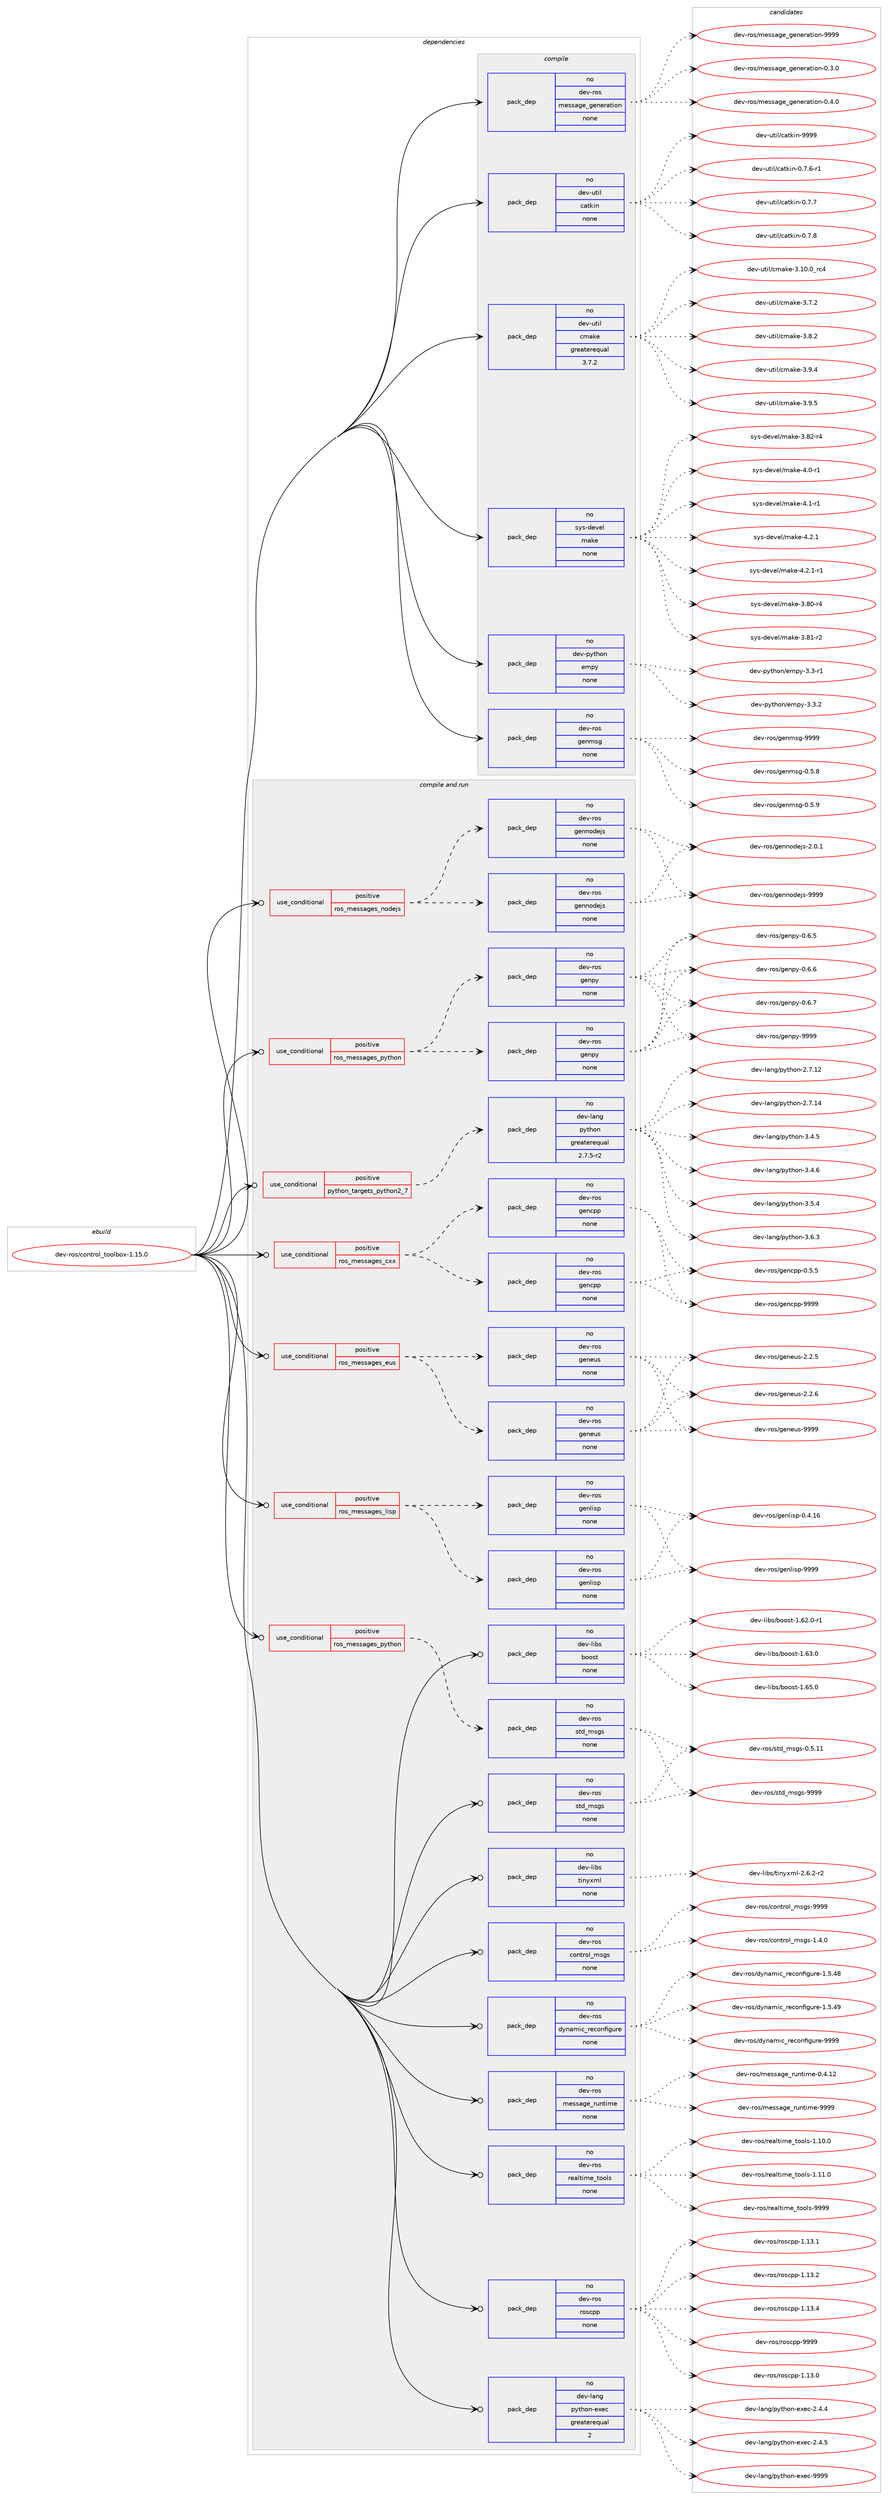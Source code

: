 digraph prolog {

# *************
# Graph options
# *************

newrank=true;
concentrate=true;
compound=true;
graph [rankdir=LR,fontname=Helvetica,fontsize=10,ranksep=1.5];#, ranksep=2.5, nodesep=0.2];
edge  [arrowhead=vee];
node  [fontname=Helvetica,fontsize=10];

# **********
# The ebuild
# **********

subgraph cluster_leftcol {
color=gray;
rank=same;
label=<<i>ebuild</i>>;
id [label="dev-ros/control_toolbox-1.15.0", color=red, width=4, href="../dev-ros/control_toolbox-1.15.0.svg"];
}

# ****************
# The dependencies
# ****************

subgraph cluster_midcol {
color=gray;
label=<<i>dependencies</i>>;
subgraph cluster_compile {
fillcolor="#eeeeee";
style=filled;
label=<<i>compile</i>>;
subgraph pack150095 {
dependency199056 [label=<<TABLE BORDER="0" CELLBORDER="1" CELLSPACING="0" CELLPADDING="4" WIDTH="220"><TR><TD ROWSPAN="6" CELLPADDING="30">pack_dep</TD></TR><TR><TD WIDTH="110">no</TD></TR><TR><TD>dev-python</TD></TR><TR><TD>empy</TD></TR><TR><TD>none</TD></TR><TR><TD></TD></TR></TABLE>>, shape=none, color=blue];
}
id:e -> dependency199056:w [weight=20,style="solid",arrowhead="vee"];
subgraph pack150096 {
dependency199057 [label=<<TABLE BORDER="0" CELLBORDER="1" CELLSPACING="0" CELLPADDING="4" WIDTH="220"><TR><TD ROWSPAN="6" CELLPADDING="30">pack_dep</TD></TR><TR><TD WIDTH="110">no</TD></TR><TR><TD>dev-ros</TD></TR><TR><TD>genmsg</TD></TR><TR><TD>none</TD></TR><TR><TD></TD></TR></TABLE>>, shape=none, color=blue];
}
id:e -> dependency199057:w [weight=20,style="solid",arrowhead="vee"];
subgraph pack150097 {
dependency199058 [label=<<TABLE BORDER="0" CELLBORDER="1" CELLSPACING="0" CELLPADDING="4" WIDTH="220"><TR><TD ROWSPAN="6" CELLPADDING="30">pack_dep</TD></TR><TR><TD WIDTH="110">no</TD></TR><TR><TD>dev-ros</TD></TR><TR><TD>message_generation</TD></TR><TR><TD>none</TD></TR><TR><TD></TD></TR></TABLE>>, shape=none, color=blue];
}
id:e -> dependency199058:w [weight=20,style="solid",arrowhead="vee"];
subgraph pack150098 {
dependency199059 [label=<<TABLE BORDER="0" CELLBORDER="1" CELLSPACING="0" CELLPADDING="4" WIDTH="220"><TR><TD ROWSPAN="6" CELLPADDING="30">pack_dep</TD></TR><TR><TD WIDTH="110">no</TD></TR><TR><TD>dev-util</TD></TR><TR><TD>catkin</TD></TR><TR><TD>none</TD></TR><TR><TD></TD></TR></TABLE>>, shape=none, color=blue];
}
id:e -> dependency199059:w [weight=20,style="solid",arrowhead="vee"];
subgraph pack150099 {
dependency199060 [label=<<TABLE BORDER="0" CELLBORDER="1" CELLSPACING="0" CELLPADDING="4" WIDTH="220"><TR><TD ROWSPAN="6" CELLPADDING="30">pack_dep</TD></TR><TR><TD WIDTH="110">no</TD></TR><TR><TD>dev-util</TD></TR><TR><TD>cmake</TD></TR><TR><TD>greaterequal</TD></TR><TR><TD>3.7.2</TD></TR></TABLE>>, shape=none, color=blue];
}
id:e -> dependency199060:w [weight=20,style="solid",arrowhead="vee"];
subgraph pack150100 {
dependency199061 [label=<<TABLE BORDER="0" CELLBORDER="1" CELLSPACING="0" CELLPADDING="4" WIDTH="220"><TR><TD ROWSPAN="6" CELLPADDING="30">pack_dep</TD></TR><TR><TD WIDTH="110">no</TD></TR><TR><TD>sys-devel</TD></TR><TR><TD>make</TD></TR><TR><TD>none</TD></TR><TR><TD></TD></TR></TABLE>>, shape=none, color=blue];
}
id:e -> dependency199061:w [weight=20,style="solid",arrowhead="vee"];
}
subgraph cluster_compileandrun {
fillcolor="#eeeeee";
style=filled;
label=<<i>compile and run</i>>;
subgraph cond44974 {
dependency199062 [label=<<TABLE BORDER="0" CELLBORDER="1" CELLSPACING="0" CELLPADDING="4"><TR><TD ROWSPAN="3" CELLPADDING="10">use_conditional</TD></TR><TR><TD>positive</TD></TR><TR><TD>python_targets_python2_7</TD></TR></TABLE>>, shape=none, color=red];
subgraph pack150101 {
dependency199063 [label=<<TABLE BORDER="0" CELLBORDER="1" CELLSPACING="0" CELLPADDING="4" WIDTH="220"><TR><TD ROWSPAN="6" CELLPADDING="30">pack_dep</TD></TR><TR><TD WIDTH="110">no</TD></TR><TR><TD>dev-lang</TD></TR><TR><TD>python</TD></TR><TR><TD>greaterequal</TD></TR><TR><TD>2.7.5-r2</TD></TR></TABLE>>, shape=none, color=blue];
}
dependency199062:e -> dependency199063:w [weight=20,style="dashed",arrowhead="vee"];
}
id:e -> dependency199062:w [weight=20,style="solid",arrowhead="odotvee"];
subgraph cond44975 {
dependency199064 [label=<<TABLE BORDER="0" CELLBORDER="1" CELLSPACING="0" CELLPADDING="4"><TR><TD ROWSPAN="3" CELLPADDING="10">use_conditional</TD></TR><TR><TD>positive</TD></TR><TR><TD>ros_messages_cxx</TD></TR></TABLE>>, shape=none, color=red];
subgraph pack150102 {
dependency199065 [label=<<TABLE BORDER="0" CELLBORDER="1" CELLSPACING="0" CELLPADDING="4" WIDTH="220"><TR><TD ROWSPAN="6" CELLPADDING="30">pack_dep</TD></TR><TR><TD WIDTH="110">no</TD></TR><TR><TD>dev-ros</TD></TR><TR><TD>gencpp</TD></TR><TR><TD>none</TD></TR><TR><TD></TD></TR></TABLE>>, shape=none, color=blue];
}
dependency199064:e -> dependency199065:w [weight=20,style="dashed",arrowhead="vee"];
subgraph pack150103 {
dependency199066 [label=<<TABLE BORDER="0" CELLBORDER="1" CELLSPACING="0" CELLPADDING="4" WIDTH="220"><TR><TD ROWSPAN="6" CELLPADDING="30">pack_dep</TD></TR><TR><TD WIDTH="110">no</TD></TR><TR><TD>dev-ros</TD></TR><TR><TD>gencpp</TD></TR><TR><TD>none</TD></TR><TR><TD></TD></TR></TABLE>>, shape=none, color=blue];
}
dependency199064:e -> dependency199066:w [weight=20,style="dashed",arrowhead="vee"];
}
id:e -> dependency199064:w [weight=20,style="solid",arrowhead="odotvee"];
subgraph cond44976 {
dependency199067 [label=<<TABLE BORDER="0" CELLBORDER="1" CELLSPACING="0" CELLPADDING="4"><TR><TD ROWSPAN="3" CELLPADDING="10">use_conditional</TD></TR><TR><TD>positive</TD></TR><TR><TD>ros_messages_eus</TD></TR></TABLE>>, shape=none, color=red];
subgraph pack150104 {
dependency199068 [label=<<TABLE BORDER="0" CELLBORDER="1" CELLSPACING="0" CELLPADDING="4" WIDTH="220"><TR><TD ROWSPAN="6" CELLPADDING="30">pack_dep</TD></TR><TR><TD WIDTH="110">no</TD></TR><TR><TD>dev-ros</TD></TR><TR><TD>geneus</TD></TR><TR><TD>none</TD></TR><TR><TD></TD></TR></TABLE>>, shape=none, color=blue];
}
dependency199067:e -> dependency199068:w [weight=20,style="dashed",arrowhead="vee"];
subgraph pack150105 {
dependency199069 [label=<<TABLE BORDER="0" CELLBORDER="1" CELLSPACING="0" CELLPADDING="4" WIDTH="220"><TR><TD ROWSPAN="6" CELLPADDING="30">pack_dep</TD></TR><TR><TD WIDTH="110">no</TD></TR><TR><TD>dev-ros</TD></TR><TR><TD>geneus</TD></TR><TR><TD>none</TD></TR><TR><TD></TD></TR></TABLE>>, shape=none, color=blue];
}
dependency199067:e -> dependency199069:w [weight=20,style="dashed",arrowhead="vee"];
}
id:e -> dependency199067:w [weight=20,style="solid",arrowhead="odotvee"];
subgraph cond44977 {
dependency199070 [label=<<TABLE BORDER="0" CELLBORDER="1" CELLSPACING="0" CELLPADDING="4"><TR><TD ROWSPAN="3" CELLPADDING="10">use_conditional</TD></TR><TR><TD>positive</TD></TR><TR><TD>ros_messages_lisp</TD></TR></TABLE>>, shape=none, color=red];
subgraph pack150106 {
dependency199071 [label=<<TABLE BORDER="0" CELLBORDER="1" CELLSPACING="0" CELLPADDING="4" WIDTH="220"><TR><TD ROWSPAN="6" CELLPADDING="30">pack_dep</TD></TR><TR><TD WIDTH="110">no</TD></TR><TR><TD>dev-ros</TD></TR><TR><TD>genlisp</TD></TR><TR><TD>none</TD></TR><TR><TD></TD></TR></TABLE>>, shape=none, color=blue];
}
dependency199070:e -> dependency199071:w [weight=20,style="dashed",arrowhead="vee"];
subgraph pack150107 {
dependency199072 [label=<<TABLE BORDER="0" CELLBORDER="1" CELLSPACING="0" CELLPADDING="4" WIDTH="220"><TR><TD ROWSPAN="6" CELLPADDING="30">pack_dep</TD></TR><TR><TD WIDTH="110">no</TD></TR><TR><TD>dev-ros</TD></TR><TR><TD>genlisp</TD></TR><TR><TD>none</TD></TR><TR><TD></TD></TR></TABLE>>, shape=none, color=blue];
}
dependency199070:e -> dependency199072:w [weight=20,style="dashed",arrowhead="vee"];
}
id:e -> dependency199070:w [weight=20,style="solid",arrowhead="odotvee"];
subgraph cond44978 {
dependency199073 [label=<<TABLE BORDER="0" CELLBORDER="1" CELLSPACING="0" CELLPADDING="4"><TR><TD ROWSPAN="3" CELLPADDING="10">use_conditional</TD></TR><TR><TD>positive</TD></TR><TR><TD>ros_messages_nodejs</TD></TR></TABLE>>, shape=none, color=red];
subgraph pack150108 {
dependency199074 [label=<<TABLE BORDER="0" CELLBORDER="1" CELLSPACING="0" CELLPADDING="4" WIDTH="220"><TR><TD ROWSPAN="6" CELLPADDING="30">pack_dep</TD></TR><TR><TD WIDTH="110">no</TD></TR><TR><TD>dev-ros</TD></TR><TR><TD>gennodejs</TD></TR><TR><TD>none</TD></TR><TR><TD></TD></TR></TABLE>>, shape=none, color=blue];
}
dependency199073:e -> dependency199074:w [weight=20,style="dashed",arrowhead="vee"];
subgraph pack150109 {
dependency199075 [label=<<TABLE BORDER="0" CELLBORDER="1" CELLSPACING="0" CELLPADDING="4" WIDTH="220"><TR><TD ROWSPAN="6" CELLPADDING="30">pack_dep</TD></TR><TR><TD WIDTH="110">no</TD></TR><TR><TD>dev-ros</TD></TR><TR><TD>gennodejs</TD></TR><TR><TD>none</TD></TR><TR><TD></TD></TR></TABLE>>, shape=none, color=blue];
}
dependency199073:e -> dependency199075:w [weight=20,style="dashed",arrowhead="vee"];
}
id:e -> dependency199073:w [weight=20,style="solid",arrowhead="odotvee"];
subgraph cond44979 {
dependency199076 [label=<<TABLE BORDER="0" CELLBORDER="1" CELLSPACING="0" CELLPADDING="4"><TR><TD ROWSPAN="3" CELLPADDING="10">use_conditional</TD></TR><TR><TD>positive</TD></TR><TR><TD>ros_messages_python</TD></TR></TABLE>>, shape=none, color=red];
subgraph pack150110 {
dependency199077 [label=<<TABLE BORDER="0" CELLBORDER="1" CELLSPACING="0" CELLPADDING="4" WIDTH="220"><TR><TD ROWSPAN="6" CELLPADDING="30">pack_dep</TD></TR><TR><TD WIDTH="110">no</TD></TR><TR><TD>dev-ros</TD></TR><TR><TD>genpy</TD></TR><TR><TD>none</TD></TR><TR><TD></TD></TR></TABLE>>, shape=none, color=blue];
}
dependency199076:e -> dependency199077:w [weight=20,style="dashed",arrowhead="vee"];
subgraph pack150111 {
dependency199078 [label=<<TABLE BORDER="0" CELLBORDER="1" CELLSPACING="0" CELLPADDING="4" WIDTH="220"><TR><TD ROWSPAN="6" CELLPADDING="30">pack_dep</TD></TR><TR><TD WIDTH="110">no</TD></TR><TR><TD>dev-ros</TD></TR><TR><TD>genpy</TD></TR><TR><TD>none</TD></TR><TR><TD></TD></TR></TABLE>>, shape=none, color=blue];
}
dependency199076:e -> dependency199078:w [weight=20,style="dashed",arrowhead="vee"];
}
id:e -> dependency199076:w [weight=20,style="solid",arrowhead="odotvee"];
subgraph cond44980 {
dependency199079 [label=<<TABLE BORDER="0" CELLBORDER="1" CELLSPACING="0" CELLPADDING="4"><TR><TD ROWSPAN="3" CELLPADDING="10">use_conditional</TD></TR><TR><TD>positive</TD></TR><TR><TD>ros_messages_python</TD></TR></TABLE>>, shape=none, color=red];
subgraph pack150112 {
dependency199080 [label=<<TABLE BORDER="0" CELLBORDER="1" CELLSPACING="0" CELLPADDING="4" WIDTH="220"><TR><TD ROWSPAN="6" CELLPADDING="30">pack_dep</TD></TR><TR><TD WIDTH="110">no</TD></TR><TR><TD>dev-ros</TD></TR><TR><TD>std_msgs</TD></TR><TR><TD>none</TD></TR><TR><TD></TD></TR></TABLE>>, shape=none, color=blue];
}
dependency199079:e -> dependency199080:w [weight=20,style="dashed",arrowhead="vee"];
}
id:e -> dependency199079:w [weight=20,style="solid",arrowhead="odotvee"];
subgraph pack150113 {
dependency199081 [label=<<TABLE BORDER="0" CELLBORDER="1" CELLSPACING="0" CELLPADDING="4" WIDTH="220"><TR><TD ROWSPAN="6" CELLPADDING="30">pack_dep</TD></TR><TR><TD WIDTH="110">no</TD></TR><TR><TD>dev-lang</TD></TR><TR><TD>python-exec</TD></TR><TR><TD>greaterequal</TD></TR><TR><TD>2</TD></TR></TABLE>>, shape=none, color=blue];
}
id:e -> dependency199081:w [weight=20,style="solid",arrowhead="odotvee"];
subgraph pack150114 {
dependency199082 [label=<<TABLE BORDER="0" CELLBORDER="1" CELLSPACING="0" CELLPADDING="4" WIDTH="220"><TR><TD ROWSPAN="6" CELLPADDING="30">pack_dep</TD></TR><TR><TD WIDTH="110">no</TD></TR><TR><TD>dev-libs</TD></TR><TR><TD>boost</TD></TR><TR><TD>none</TD></TR><TR><TD></TD></TR></TABLE>>, shape=none, color=blue];
}
id:e -> dependency199082:w [weight=20,style="solid",arrowhead="odotvee"];
subgraph pack150115 {
dependency199083 [label=<<TABLE BORDER="0" CELLBORDER="1" CELLSPACING="0" CELLPADDING="4" WIDTH="220"><TR><TD ROWSPAN="6" CELLPADDING="30">pack_dep</TD></TR><TR><TD WIDTH="110">no</TD></TR><TR><TD>dev-libs</TD></TR><TR><TD>tinyxml</TD></TR><TR><TD>none</TD></TR><TR><TD></TD></TR></TABLE>>, shape=none, color=blue];
}
id:e -> dependency199083:w [weight=20,style="solid",arrowhead="odotvee"];
subgraph pack150116 {
dependency199084 [label=<<TABLE BORDER="0" CELLBORDER="1" CELLSPACING="0" CELLPADDING="4" WIDTH="220"><TR><TD ROWSPAN="6" CELLPADDING="30">pack_dep</TD></TR><TR><TD WIDTH="110">no</TD></TR><TR><TD>dev-ros</TD></TR><TR><TD>control_msgs</TD></TR><TR><TD>none</TD></TR><TR><TD></TD></TR></TABLE>>, shape=none, color=blue];
}
id:e -> dependency199084:w [weight=20,style="solid",arrowhead="odotvee"];
subgraph pack150117 {
dependency199085 [label=<<TABLE BORDER="0" CELLBORDER="1" CELLSPACING="0" CELLPADDING="4" WIDTH="220"><TR><TD ROWSPAN="6" CELLPADDING="30">pack_dep</TD></TR><TR><TD WIDTH="110">no</TD></TR><TR><TD>dev-ros</TD></TR><TR><TD>dynamic_reconfigure</TD></TR><TR><TD>none</TD></TR><TR><TD></TD></TR></TABLE>>, shape=none, color=blue];
}
id:e -> dependency199085:w [weight=20,style="solid",arrowhead="odotvee"];
subgraph pack150118 {
dependency199086 [label=<<TABLE BORDER="0" CELLBORDER="1" CELLSPACING="0" CELLPADDING="4" WIDTH="220"><TR><TD ROWSPAN="6" CELLPADDING="30">pack_dep</TD></TR><TR><TD WIDTH="110">no</TD></TR><TR><TD>dev-ros</TD></TR><TR><TD>message_runtime</TD></TR><TR><TD>none</TD></TR><TR><TD></TD></TR></TABLE>>, shape=none, color=blue];
}
id:e -> dependency199086:w [weight=20,style="solid",arrowhead="odotvee"];
subgraph pack150119 {
dependency199087 [label=<<TABLE BORDER="0" CELLBORDER="1" CELLSPACING="0" CELLPADDING="4" WIDTH="220"><TR><TD ROWSPAN="6" CELLPADDING="30">pack_dep</TD></TR><TR><TD WIDTH="110">no</TD></TR><TR><TD>dev-ros</TD></TR><TR><TD>realtime_tools</TD></TR><TR><TD>none</TD></TR><TR><TD></TD></TR></TABLE>>, shape=none, color=blue];
}
id:e -> dependency199087:w [weight=20,style="solid",arrowhead="odotvee"];
subgraph pack150120 {
dependency199088 [label=<<TABLE BORDER="0" CELLBORDER="1" CELLSPACING="0" CELLPADDING="4" WIDTH="220"><TR><TD ROWSPAN="6" CELLPADDING="30">pack_dep</TD></TR><TR><TD WIDTH="110">no</TD></TR><TR><TD>dev-ros</TD></TR><TR><TD>roscpp</TD></TR><TR><TD>none</TD></TR><TR><TD></TD></TR></TABLE>>, shape=none, color=blue];
}
id:e -> dependency199088:w [weight=20,style="solid",arrowhead="odotvee"];
subgraph pack150121 {
dependency199089 [label=<<TABLE BORDER="0" CELLBORDER="1" CELLSPACING="0" CELLPADDING="4" WIDTH="220"><TR><TD ROWSPAN="6" CELLPADDING="30">pack_dep</TD></TR><TR><TD WIDTH="110">no</TD></TR><TR><TD>dev-ros</TD></TR><TR><TD>std_msgs</TD></TR><TR><TD>none</TD></TR><TR><TD></TD></TR></TABLE>>, shape=none, color=blue];
}
id:e -> dependency199089:w [weight=20,style="solid",arrowhead="odotvee"];
}
subgraph cluster_run {
fillcolor="#eeeeee";
style=filled;
label=<<i>run</i>>;
}
}

# **************
# The candidates
# **************

subgraph cluster_choices {
rank=same;
color=gray;
label=<<i>candidates</i>>;

subgraph choice150095 {
color=black;
nodesep=1;
choice1001011184511212111610411111047101109112121455146514511449 [label="dev-python/empy-3.3-r1", color=red, width=4,href="../dev-python/empy-3.3-r1.svg"];
choice1001011184511212111610411111047101109112121455146514650 [label="dev-python/empy-3.3.2", color=red, width=4,href="../dev-python/empy-3.3.2.svg"];
dependency199056:e -> choice1001011184511212111610411111047101109112121455146514511449:w [style=dotted,weight="100"];
dependency199056:e -> choice1001011184511212111610411111047101109112121455146514650:w [style=dotted,weight="100"];
}
subgraph choice150096 {
color=black;
nodesep=1;
choice1001011184511411111547103101110109115103454846534656 [label="dev-ros/genmsg-0.5.8", color=red, width=4,href="../dev-ros/genmsg-0.5.8.svg"];
choice1001011184511411111547103101110109115103454846534657 [label="dev-ros/genmsg-0.5.9", color=red, width=4,href="../dev-ros/genmsg-0.5.9.svg"];
choice10010111845114111115471031011101091151034557575757 [label="dev-ros/genmsg-9999", color=red, width=4,href="../dev-ros/genmsg-9999.svg"];
dependency199057:e -> choice1001011184511411111547103101110109115103454846534656:w [style=dotted,weight="100"];
dependency199057:e -> choice1001011184511411111547103101110109115103454846534657:w [style=dotted,weight="100"];
dependency199057:e -> choice10010111845114111115471031011101091151034557575757:w [style=dotted,weight="100"];
}
subgraph choice150097 {
color=black;
nodesep=1;
choice1001011184511411111547109101115115971031019510310111010111497116105111110454846514648 [label="dev-ros/message_generation-0.3.0", color=red, width=4,href="../dev-ros/message_generation-0.3.0.svg"];
choice1001011184511411111547109101115115971031019510310111010111497116105111110454846524648 [label="dev-ros/message_generation-0.4.0", color=red, width=4,href="../dev-ros/message_generation-0.4.0.svg"];
choice10010111845114111115471091011151159710310195103101110101114971161051111104557575757 [label="dev-ros/message_generation-9999", color=red, width=4,href="../dev-ros/message_generation-9999.svg"];
dependency199058:e -> choice1001011184511411111547109101115115971031019510310111010111497116105111110454846514648:w [style=dotted,weight="100"];
dependency199058:e -> choice1001011184511411111547109101115115971031019510310111010111497116105111110454846524648:w [style=dotted,weight="100"];
dependency199058:e -> choice10010111845114111115471091011151159710310195103101110101114971161051111104557575757:w [style=dotted,weight="100"];
}
subgraph choice150098 {
color=black;
nodesep=1;
choice100101118451171161051084799971161071051104548465546544511449 [label="dev-util/catkin-0.7.6-r1", color=red, width=4,href="../dev-util/catkin-0.7.6-r1.svg"];
choice10010111845117116105108479997116107105110454846554655 [label="dev-util/catkin-0.7.7", color=red, width=4,href="../dev-util/catkin-0.7.7.svg"];
choice10010111845117116105108479997116107105110454846554656 [label="dev-util/catkin-0.7.8", color=red, width=4,href="../dev-util/catkin-0.7.8.svg"];
choice100101118451171161051084799971161071051104557575757 [label="dev-util/catkin-9999", color=red, width=4,href="../dev-util/catkin-9999.svg"];
dependency199059:e -> choice100101118451171161051084799971161071051104548465546544511449:w [style=dotted,weight="100"];
dependency199059:e -> choice10010111845117116105108479997116107105110454846554655:w [style=dotted,weight="100"];
dependency199059:e -> choice10010111845117116105108479997116107105110454846554656:w [style=dotted,weight="100"];
dependency199059:e -> choice100101118451171161051084799971161071051104557575757:w [style=dotted,weight="100"];
}
subgraph choice150099 {
color=black;
nodesep=1;
choice1001011184511711610510847991099710710145514649484648951149952 [label="dev-util/cmake-3.10.0_rc4", color=red, width=4,href="../dev-util/cmake-3.10.0_rc4.svg"];
choice10010111845117116105108479910997107101455146554650 [label="dev-util/cmake-3.7.2", color=red, width=4,href="../dev-util/cmake-3.7.2.svg"];
choice10010111845117116105108479910997107101455146564650 [label="dev-util/cmake-3.8.2", color=red, width=4,href="../dev-util/cmake-3.8.2.svg"];
choice10010111845117116105108479910997107101455146574652 [label="dev-util/cmake-3.9.4", color=red, width=4,href="../dev-util/cmake-3.9.4.svg"];
choice10010111845117116105108479910997107101455146574653 [label="dev-util/cmake-3.9.5", color=red, width=4,href="../dev-util/cmake-3.9.5.svg"];
dependency199060:e -> choice1001011184511711610510847991099710710145514649484648951149952:w [style=dotted,weight="100"];
dependency199060:e -> choice10010111845117116105108479910997107101455146554650:w [style=dotted,weight="100"];
dependency199060:e -> choice10010111845117116105108479910997107101455146564650:w [style=dotted,weight="100"];
dependency199060:e -> choice10010111845117116105108479910997107101455146574652:w [style=dotted,weight="100"];
dependency199060:e -> choice10010111845117116105108479910997107101455146574653:w [style=dotted,weight="100"];
}
subgraph choice150100 {
color=black;
nodesep=1;
choice11512111545100101118101108471099710710145514656484511452 [label="sys-devel/make-3.80-r4", color=red, width=4,href="../sys-devel/make-3.80-r4.svg"];
choice11512111545100101118101108471099710710145514656494511450 [label="sys-devel/make-3.81-r2", color=red, width=4,href="../sys-devel/make-3.81-r2.svg"];
choice11512111545100101118101108471099710710145514656504511452 [label="sys-devel/make-3.82-r4", color=red, width=4,href="../sys-devel/make-3.82-r4.svg"];
choice115121115451001011181011084710997107101455246484511449 [label="sys-devel/make-4.0-r1", color=red, width=4,href="../sys-devel/make-4.0-r1.svg"];
choice115121115451001011181011084710997107101455246494511449 [label="sys-devel/make-4.1-r1", color=red, width=4,href="../sys-devel/make-4.1-r1.svg"];
choice115121115451001011181011084710997107101455246504649 [label="sys-devel/make-4.2.1", color=red, width=4,href="../sys-devel/make-4.2.1.svg"];
choice1151211154510010111810110847109971071014552465046494511449 [label="sys-devel/make-4.2.1-r1", color=red, width=4,href="../sys-devel/make-4.2.1-r1.svg"];
dependency199061:e -> choice11512111545100101118101108471099710710145514656484511452:w [style=dotted,weight="100"];
dependency199061:e -> choice11512111545100101118101108471099710710145514656494511450:w [style=dotted,weight="100"];
dependency199061:e -> choice11512111545100101118101108471099710710145514656504511452:w [style=dotted,weight="100"];
dependency199061:e -> choice115121115451001011181011084710997107101455246484511449:w [style=dotted,weight="100"];
dependency199061:e -> choice115121115451001011181011084710997107101455246494511449:w [style=dotted,weight="100"];
dependency199061:e -> choice115121115451001011181011084710997107101455246504649:w [style=dotted,weight="100"];
dependency199061:e -> choice1151211154510010111810110847109971071014552465046494511449:w [style=dotted,weight="100"];
}
subgraph choice150101 {
color=black;
nodesep=1;
choice10010111845108971101034711212111610411111045504655464950 [label="dev-lang/python-2.7.12", color=red, width=4,href="../dev-lang/python-2.7.12.svg"];
choice10010111845108971101034711212111610411111045504655464952 [label="dev-lang/python-2.7.14", color=red, width=4,href="../dev-lang/python-2.7.14.svg"];
choice100101118451089711010347112121116104111110455146524653 [label="dev-lang/python-3.4.5", color=red, width=4,href="../dev-lang/python-3.4.5.svg"];
choice100101118451089711010347112121116104111110455146524654 [label="dev-lang/python-3.4.6", color=red, width=4,href="../dev-lang/python-3.4.6.svg"];
choice100101118451089711010347112121116104111110455146534652 [label="dev-lang/python-3.5.4", color=red, width=4,href="../dev-lang/python-3.5.4.svg"];
choice100101118451089711010347112121116104111110455146544651 [label="dev-lang/python-3.6.3", color=red, width=4,href="../dev-lang/python-3.6.3.svg"];
dependency199063:e -> choice10010111845108971101034711212111610411111045504655464950:w [style=dotted,weight="100"];
dependency199063:e -> choice10010111845108971101034711212111610411111045504655464952:w [style=dotted,weight="100"];
dependency199063:e -> choice100101118451089711010347112121116104111110455146524653:w [style=dotted,weight="100"];
dependency199063:e -> choice100101118451089711010347112121116104111110455146524654:w [style=dotted,weight="100"];
dependency199063:e -> choice100101118451089711010347112121116104111110455146534652:w [style=dotted,weight="100"];
dependency199063:e -> choice100101118451089711010347112121116104111110455146544651:w [style=dotted,weight="100"];
}
subgraph choice150102 {
color=black;
nodesep=1;
choice100101118451141111154710310111099112112454846534653 [label="dev-ros/gencpp-0.5.5", color=red, width=4,href="../dev-ros/gencpp-0.5.5.svg"];
choice1001011184511411111547103101110991121124557575757 [label="dev-ros/gencpp-9999", color=red, width=4,href="../dev-ros/gencpp-9999.svg"];
dependency199065:e -> choice100101118451141111154710310111099112112454846534653:w [style=dotted,weight="100"];
dependency199065:e -> choice1001011184511411111547103101110991121124557575757:w [style=dotted,weight="100"];
}
subgraph choice150103 {
color=black;
nodesep=1;
choice100101118451141111154710310111099112112454846534653 [label="dev-ros/gencpp-0.5.5", color=red, width=4,href="../dev-ros/gencpp-0.5.5.svg"];
choice1001011184511411111547103101110991121124557575757 [label="dev-ros/gencpp-9999", color=red, width=4,href="../dev-ros/gencpp-9999.svg"];
dependency199066:e -> choice100101118451141111154710310111099112112454846534653:w [style=dotted,weight="100"];
dependency199066:e -> choice1001011184511411111547103101110991121124557575757:w [style=dotted,weight="100"];
}
subgraph choice150104 {
color=black;
nodesep=1;
choice1001011184511411111547103101110101117115455046504653 [label="dev-ros/geneus-2.2.5", color=red, width=4,href="../dev-ros/geneus-2.2.5.svg"];
choice1001011184511411111547103101110101117115455046504654 [label="dev-ros/geneus-2.2.6", color=red, width=4,href="../dev-ros/geneus-2.2.6.svg"];
choice10010111845114111115471031011101011171154557575757 [label="dev-ros/geneus-9999", color=red, width=4,href="../dev-ros/geneus-9999.svg"];
dependency199068:e -> choice1001011184511411111547103101110101117115455046504653:w [style=dotted,weight="100"];
dependency199068:e -> choice1001011184511411111547103101110101117115455046504654:w [style=dotted,weight="100"];
dependency199068:e -> choice10010111845114111115471031011101011171154557575757:w [style=dotted,weight="100"];
}
subgraph choice150105 {
color=black;
nodesep=1;
choice1001011184511411111547103101110101117115455046504653 [label="dev-ros/geneus-2.2.5", color=red, width=4,href="../dev-ros/geneus-2.2.5.svg"];
choice1001011184511411111547103101110101117115455046504654 [label="dev-ros/geneus-2.2.6", color=red, width=4,href="../dev-ros/geneus-2.2.6.svg"];
choice10010111845114111115471031011101011171154557575757 [label="dev-ros/geneus-9999", color=red, width=4,href="../dev-ros/geneus-9999.svg"];
dependency199069:e -> choice1001011184511411111547103101110101117115455046504653:w [style=dotted,weight="100"];
dependency199069:e -> choice1001011184511411111547103101110101117115455046504654:w [style=dotted,weight="100"];
dependency199069:e -> choice10010111845114111115471031011101011171154557575757:w [style=dotted,weight="100"];
}
subgraph choice150106 {
color=black;
nodesep=1;
choice100101118451141111154710310111010810511511245484652464954 [label="dev-ros/genlisp-0.4.16", color=red, width=4,href="../dev-ros/genlisp-0.4.16.svg"];
choice10010111845114111115471031011101081051151124557575757 [label="dev-ros/genlisp-9999", color=red, width=4,href="../dev-ros/genlisp-9999.svg"];
dependency199071:e -> choice100101118451141111154710310111010810511511245484652464954:w [style=dotted,weight="100"];
dependency199071:e -> choice10010111845114111115471031011101081051151124557575757:w [style=dotted,weight="100"];
}
subgraph choice150107 {
color=black;
nodesep=1;
choice100101118451141111154710310111010810511511245484652464954 [label="dev-ros/genlisp-0.4.16", color=red, width=4,href="../dev-ros/genlisp-0.4.16.svg"];
choice10010111845114111115471031011101081051151124557575757 [label="dev-ros/genlisp-9999", color=red, width=4,href="../dev-ros/genlisp-9999.svg"];
dependency199072:e -> choice100101118451141111154710310111010810511511245484652464954:w [style=dotted,weight="100"];
dependency199072:e -> choice10010111845114111115471031011101081051151124557575757:w [style=dotted,weight="100"];
}
subgraph choice150108 {
color=black;
nodesep=1;
choice1001011184511411111547103101110110111100101106115455046484649 [label="dev-ros/gennodejs-2.0.1", color=red, width=4,href="../dev-ros/gennodejs-2.0.1.svg"];
choice10010111845114111115471031011101101111001011061154557575757 [label="dev-ros/gennodejs-9999", color=red, width=4,href="../dev-ros/gennodejs-9999.svg"];
dependency199074:e -> choice1001011184511411111547103101110110111100101106115455046484649:w [style=dotted,weight="100"];
dependency199074:e -> choice10010111845114111115471031011101101111001011061154557575757:w [style=dotted,weight="100"];
}
subgraph choice150109 {
color=black;
nodesep=1;
choice1001011184511411111547103101110110111100101106115455046484649 [label="dev-ros/gennodejs-2.0.1", color=red, width=4,href="../dev-ros/gennodejs-2.0.1.svg"];
choice10010111845114111115471031011101101111001011061154557575757 [label="dev-ros/gennodejs-9999", color=red, width=4,href="../dev-ros/gennodejs-9999.svg"];
dependency199075:e -> choice1001011184511411111547103101110110111100101106115455046484649:w [style=dotted,weight="100"];
dependency199075:e -> choice10010111845114111115471031011101101111001011061154557575757:w [style=dotted,weight="100"];
}
subgraph choice150110 {
color=black;
nodesep=1;
choice1001011184511411111547103101110112121454846544653 [label="dev-ros/genpy-0.6.5", color=red, width=4,href="../dev-ros/genpy-0.6.5.svg"];
choice1001011184511411111547103101110112121454846544654 [label="dev-ros/genpy-0.6.6", color=red, width=4,href="../dev-ros/genpy-0.6.6.svg"];
choice1001011184511411111547103101110112121454846544655 [label="dev-ros/genpy-0.6.7", color=red, width=4,href="../dev-ros/genpy-0.6.7.svg"];
choice10010111845114111115471031011101121214557575757 [label="dev-ros/genpy-9999", color=red, width=4,href="../dev-ros/genpy-9999.svg"];
dependency199077:e -> choice1001011184511411111547103101110112121454846544653:w [style=dotted,weight="100"];
dependency199077:e -> choice1001011184511411111547103101110112121454846544654:w [style=dotted,weight="100"];
dependency199077:e -> choice1001011184511411111547103101110112121454846544655:w [style=dotted,weight="100"];
dependency199077:e -> choice10010111845114111115471031011101121214557575757:w [style=dotted,weight="100"];
}
subgraph choice150111 {
color=black;
nodesep=1;
choice1001011184511411111547103101110112121454846544653 [label="dev-ros/genpy-0.6.5", color=red, width=4,href="../dev-ros/genpy-0.6.5.svg"];
choice1001011184511411111547103101110112121454846544654 [label="dev-ros/genpy-0.6.6", color=red, width=4,href="../dev-ros/genpy-0.6.6.svg"];
choice1001011184511411111547103101110112121454846544655 [label="dev-ros/genpy-0.6.7", color=red, width=4,href="../dev-ros/genpy-0.6.7.svg"];
choice10010111845114111115471031011101121214557575757 [label="dev-ros/genpy-9999", color=red, width=4,href="../dev-ros/genpy-9999.svg"];
dependency199078:e -> choice1001011184511411111547103101110112121454846544653:w [style=dotted,weight="100"];
dependency199078:e -> choice1001011184511411111547103101110112121454846544654:w [style=dotted,weight="100"];
dependency199078:e -> choice1001011184511411111547103101110112121454846544655:w [style=dotted,weight="100"];
dependency199078:e -> choice10010111845114111115471031011101121214557575757:w [style=dotted,weight="100"];
}
subgraph choice150112 {
color=black;
nodesep=1;
choice10010111845114111115471151161009510911510311545484653464949 [label="dev-ros/std_msgs-0.5.11", color=red, width=4,href="../dev-ros/std_msgs-0.5.11.svg"];
choice1001011184511411111547115116100951091151031154557575757 [label="dev-ros/std_msgs-9999", color=red, width=4,href="../dev-ros/std_msgs-9999.svg"];
dependency199080:e -> choice10010111845114111115471151161009510911510311545484653464949:w [style=dotted,weight="100"];
dependency199080:e -> choice1001011184511411111547115116100951091151031154557575757:w [style=dotted,weight="100"];
}
subgraph choice150113 {
color=black;
nodesep=1;
choice1001011184510897110103471121211161041111104510112010199455046524652 [label="dev-lang/python-exec-2.4.4", color=red, width=4,href="../dev-lang/python-exec-2.4.4.svg"];
choice1001011184510897110103471121211161041111104510112010199455046524653 [label="dev-lang/python-exec-2.4.5", color=red, width=4,href="../dev-lang/python-exec-2.4.5.svg"];
choice10010111845108971101034711212111610411111045101120101994557575757 [label="dev-lang/python-exec-9999", color=red, width=4,href="../dev-lang/python-exec-9999.svg"];
dependency199081:e -> choice1001011184510897110103471121211161041111104510112010199455046524652:w [style=dotted,weight="100"];
dependency199081:e -> choice1001011184510897110103471121211161041111104510112010199455046524653:w [style=dotted,weight="100"];
dependency199081:e -> choice10010111845108971101034711212111610411111045101120101994557575757:w [style=dotted,weight="100"];
}
subgraph choice150114 {
color=black;
nodesep=1;
choice10010111845108105981154798111111115116454946545046484511449 [label="dev-libs/boost-1.62.0-r1", color=red, width=4,href="../dev-libs/boost-1.62.0-r1.svg"];
choice1001011184510810598115479811111111511645494654514648 [label="dev-libs/boost-1.63.0", color=red, width=4,href="../dev-libs/boost-1.63.0.svg"];
choice1001011184510810598115479811111111511645494654534648 [label="dev-libs/boost-1.65.0", color=red, width=4,href="../dev-libs/boost-1.65.0.svg"];
dependency199082:e -> choice10010111845108105981154798111111115116454946545046484511449:w [style=dotted,weight="100"];
dependency199082:e -> choice1001011184510810598115479811111111511645494654514648:w [style=dotted,weight="100"];
dependency199082:e -> choice1001011184510810598115479811111111511645494654534648:w [style=dotted,weight="100"];
}
subgraph choice150115 {
color=black;
nodesep=1;
choice1001011184510810598115471161051101211201091084550465446504511450 [label="dev-libs/tinyxml-2.6.2-r2", color=red, width=4,href="../dev-libs/tinyxml-2.6.2-r2.svg"];
dependency199083:e -> choice1001011184510810598115471161051101211201091084550465446504511450:w [style=dotted,weight="100"];
}
subgraph choice150116 {
color=black;
nodesep=1;
choice10010111845114111115479911111011611411110895109115103115454946524648 [label="dev-ros/control_msgs-1.4.0", color=red, width=4,href="../dev-ros/control_msgs-1.4.0.svg"];
choice100101118451141111154799111110116114111108951091151031154557575757 [label="dev-ros/control_msgs-9999", color=red, width=4,href="../dev-ros/control_msgs-9999.svg"];
dependency199084:e -> choice10010111845114111115479911111011611411110895109115103115454946524648:w [style=dotted,weight="100"];
dependency199084:e -> choice100101118451141111154799111110116114111108951091151031154557575757:w [style=dotted,weight="100"];
}
subgraph choice150117 {
color=black;
nodesep=1;
choice10010111845114111115471001211109710910599951141019911111010210510311711410145494653465256 [label="dev-ros/dynamic_reconfigure-1.5.48", color=red, width=4,href="../dev-ros/dynamic_reconfigure-1.5.48.svg"];
choice10010111845114111115471001211109710910599951141019911111010210510311711410145494653465257 [label="dev-ros/dynamic_reconfigure-1.5.49", color=red, width=4,href="../dev-ros/dynamic_reconfigure-1.5.49.svg"];
choice1001011184511411111547100121110971091059995114101991111101021051031171141014557575757 [label="dev-ros/dynamic_reconfigure-9999", color=red, width=4,href="../dev-ros/dynamic_reconfigure-9999.svg"];
dependency199085:e -> choice10010111845114111115471001211109710910599951141019911111010210510311711410145494653465256:w [style=dotted,weight="100"];
dependency199085:e -> choice10010111845114111115471001211109710910599951141019911111010210510311711410145494653465257:w [style=dotted,weight="100"];
dependency199085:e -> choice1001011184511411111547100121110971091059995114101991111101021051031171141014557575757:w [style=dotted,weight="100"];
}
subgraph choice150118 {
color=black;
nodesep=1;
choice1001011184511411111547109101115115971031019511411711011610510910145484652464950 [label="dev-ros/message_runtime-0.4.12", color=red, width=4,href="../dev-ros/message_runtime-0.4.12.svg"];
choice100101118451141111154710910111511597103101951141171101161051091014557575757 [label="dev-ros/message_runtime-9999", color=red, width=4,href="../dev-ros/message_runtime-9999.svg"];
dependency199086:e -> choice1001011184511411111547109101115115971031019511411711011610510910145484652464950:w [style=dotted,weight="100"];
dependency199086:e -> choice100101118451141111154710910111511597103101951141171101161051091014557575757:w [style=dotted,weight="100"];
}
subgraph choice150119 {
color=black;
nodesep=1;
choice1001011184511411111547114101971081161051091019511611111110811545494649484648 [label="dev-ros/realtime_tools-1.10.0", color=red, width=4,href="../dev-ros/realtime_tools-1.10.0.svg"];
choice1001011184511411111547114101971081161051091019511611111110811545494649494648 [label="dev-ros/realtime_tools-1.11.0", color=red, width=4,href="../dev-ros/realtime_tools-1.11.0.svg"];
choice100101118451141111154711410197108116105109101951161111111081154557575757 [label="dev-ros/realtime_tools-9999", color=red, width=4,href="../dev-ros/realtime_tools-9999.svg"];
dependency199087:e -> choice1001011184511411111547114101971081161051091019511611111110811545494649484648:w [style=dotted,weight="100"];
dependency199087:e -> choice1001011184511411111547114101971081161051091019511611111110811545494649494648:w [style=dotted,weight="100"];
dependency199087:e -> choice100101118451141111154711410197108116105109101951161111111081154557575757:w [style=dotted,weight="100"];
}
subgraph choice150120 {
color=black;
nodesep=1;
choice10010111845114111115471141111159911211245494649514648 [label="dev-ros/roscpp-1.13.0", color=red, width=4,href="../dev-ros/roscpp-1.13.0.svg"];
choice10010111845114111115471141111159911211245494649514649 [label="dev-ros/roscpp-1.13.1", color=red, width=4,href="../dev-ros/roscpp-1.13.1.svg"];
choice10010111845114111115471141111159911211245494649514650 [label="dev-ros/roscpp-1.13.2", color=red, width=4,href="../dev-ros/roscpp-1.13.2.svg"];
choice10010111845114111115471141111159911211245494649514652 [label="dev-ros/roscpp-1.13.4", color=red, width=4,href="../dev-ros/roscpp-1.13.4.svg"];
choice1001011184511411111547114111115991121124557575757 [label="dev-ros/roscpp-9999", color=red, width=4,href="../dev-ros/roscpp-9999.svg"];
dependency199088:e -> choice10010111845114111115471141111159911211245494649514648:w [style=dotted,weight="100"];
dependency199088:e -> choice10010111845114111115471141111159911211245494649514649:w [style=dotted,weight="100"];
dependency199088:e -> choice10010111845114111115471141111159911211245494649514650:w [style=dotted,weight="100"];
dependency199088:e -> choice10010111845114111115471141111159911211245494649514652:w [style=dotted,weight="100"];
dependency199088:e -> choice1001011184511411111547114111115991121124557575757:w [style=dotted,weight="100"];
}
subgraph choice150121 {
color=black;
nodesep=1;
choice10010111845114111115471151161009510911510311545484653464949 [label="dev-ros/std_msgs-0.5.11", color=red, width=4,href="../dev-ros/std_msgs-0.5.11.svg"];
choice1001011184511411111547115116100951091151031154557575757 [label="dev-ros/std_msgs-9999", color=red, width=4,href="../dev-ros/std_msgs-9999.svg"];
dependency199089:e -> choice10010111845114111115471151161009510911510311545484653464949:w [style=dotted,weight="100"];
dependency199089:e -> choice1001011184511411111547115116100951091151031154557575757:w [style=dotted,weight="100"];
}
}

}
